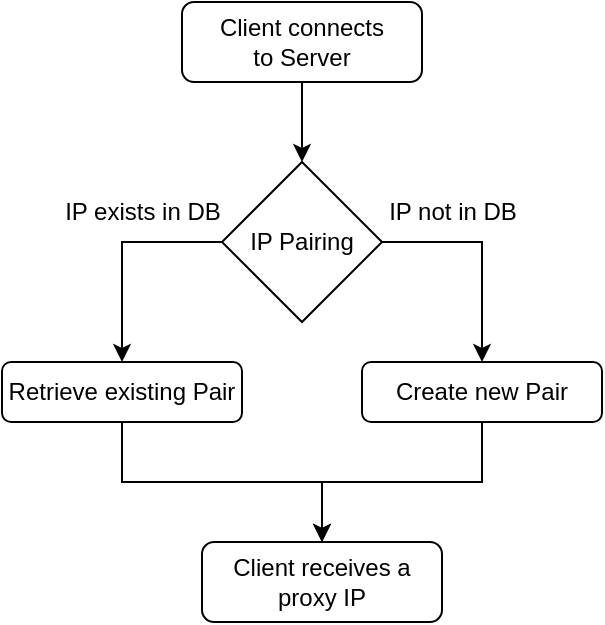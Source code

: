 <mxfile version="24.7.14">
  <diagram name="Page-1" id="58cdce13-f638-feb5-8d6f-7d28b1aa9fa0">
    <mxGraphModel dx="636" dy="379" grid="1" gridSize="10" guides="1" tooltips="1" connect="1" arrows="1" fold="1" page="1" pageScale="1" pageWidth="1100" pageHeight="850" background="none" math="0" shadow="0">
      <root>
        <mxCell id="0" />
        <mxCell id="1" parent="0" />
        <mxCell id="vtCQq3Uf3ujSz4hICioa-6" style="edgeStyle=orthogonalEdgeStyle;rounded=0;orthogonalLoop=1;jettySize=auto;html=1;entryX=0.5;entryY=0;entryDx=0;entryDy=0;" edge="1" parent="1" source="vtCQq3Uf3ujSz4hICioa-2" target="vtCQq3Uf3ujSz4hICioa-5">
          <mxGeometry relative="1" as="geometry" />
        </mxCell>
        <mxCell id="vtCQq3Uf3ujSz4hICioa-2" value="&lt;div&gt;Client connects&lt;/div&gt;&lt;div&gt;to Server&lt;br&gt;&lt;/div&gt;" style="rounded=1;whiteSpace=wrap;html=1;" vertex="1" parent="1">
          <mxGeometry x="320" y="80" width="120" height="40" as="geometry" />
        </mxCell>
        <mxCell id="vtCQq3Uf3ujSz4hICioa-9" style="edgeStyle=orthogonalEdgeStyle;rounded=0;orthogonalLoop=1;jettySize=auto;html=1;entryX=0.5;entryY=0;entryDx=0;entryDy=0;exitX=0;exitY=0.5;exitDx=0;exitDy=0;" edge="1" parent="1" source="vtCQq3Uf3ujSz4hICioa-5" target="vtCQq3Uf3ujSz4hICioa-8">
          <mxGeometry relative="1" as="geometry" />
        </mxCell>
        <mxCell id="vtCQq3Uf3ujSz4hICioa-10" style="edgeStyle=orthogonalEdgeStyle;rounded=0;orthogonalLoop=1;jettySize=auto;html=1;entryX=0.5;entryY=0;entryDx=0;entryDy=0;exitX=1;exitY=0.5;exitDx=0;exitDy=0;" edge="1" parent="1" source="vtCQq3Uf3ujSz4hICioa-5" target="vtCQq3Uf3ujSz4hICioa-7">
          <mxGeometry relative="1" as="geometry" />
        </mxCell>
        <mxCell id="vtCQq3Uf3ujSz4hICioa-5" value="IP Pairing" style="rhombus;whiteSpace=wrap;html=1;" vertex="1" parent="1">
          <mxGeometry x="340" y="160" width="80" height="80" as="geometry" />
        </mxCell>
        <mxCell id="vtCQq3Uf3ujSz4hICioa-16" style="edgeStyle=orthogonalEdgeStyle;rounded=0;orthogonalLoop=1;jettySize=auto;html=1;" edge="1" parent="1" source="vtCQq3Uf3ujSz4hICioa-7" target="vtCQq3Uf3ujSz4hICioa-14">
          <mxGeometry relative="1" as="geometry" />
        </mxCell>
        <mxCell id="vtCQq3Uf3ujSz4hICioa-7" value="Create new Pair" style="rounded=1;whiteSpace=wrap;html=1;" vertex="1" parent="1">
          <mxGeometry x="410" y="260" width="120" height="30" as="geometry" />
        </mxCell>
        <mxCell id="vtCQq3Uf3ujSz4hICioa-15" style="edgeStyle=orthogonalEdgeStyle;rounded=0;orthogonalLoop=1;jettySize=auto;html=1;" edge="1" parent="1" source="vtCQq3Uf3ujSz4hICioa-8" target="vtCQq3Uf3ujSz4hICioa-14">
          <mxGeometry relative="1" as="geometry" />
        </mxCell>
        <mxCell id="vtCQq3Uf3ujSz4hICioa-8" value="Retrieve existing Pair" style="rounded=1;whiteSpace=wrap;html=1;" vertex="1" parent="1">
          <mxGeometry x="230" y="260" width="120" height="30" as="geometry" />
        </mxCell>
        <mxCell id="vtCQq3Uf3ujSz4hICioa-11" value="IP exists in DB" style="text;html=1;align=center;verticalAlign=middle;resizable=0;points=[];autosize=1;strokeColor=none;fillColor=none;" vertex="1" parent="1">
          <mxGeometry x="250" y="170" width="100" height="30" as="geometry" />
        </mxCell>
        <mxCell id="vtCQq3Uf3ujSz4hICioa-13" value="IP not in DB" style="text;html=1;align=center;verticalAlign=middle;resizable=0;points=[];autosize=1;strokeColor=none;fillColor=none;" vertex="1" parent="1">
          <mxGeometry x="410" y="170" width="90" height="30" as="geometry" />
        </mxCell>
        <mxCell id="vtCQq3Uf3ujSz4hICioa-14" value="Client receives a proxy IP" style="rounded=1;whiteSpace=wrap;html=1;" vertex="1" parent="1">
          <mxGeometry x="330" y="350" width="120" height="40" as="geometry" />
        </mxCell>
      </root>
    </mxGraphModel>
  </diagram>
</mxfile>

